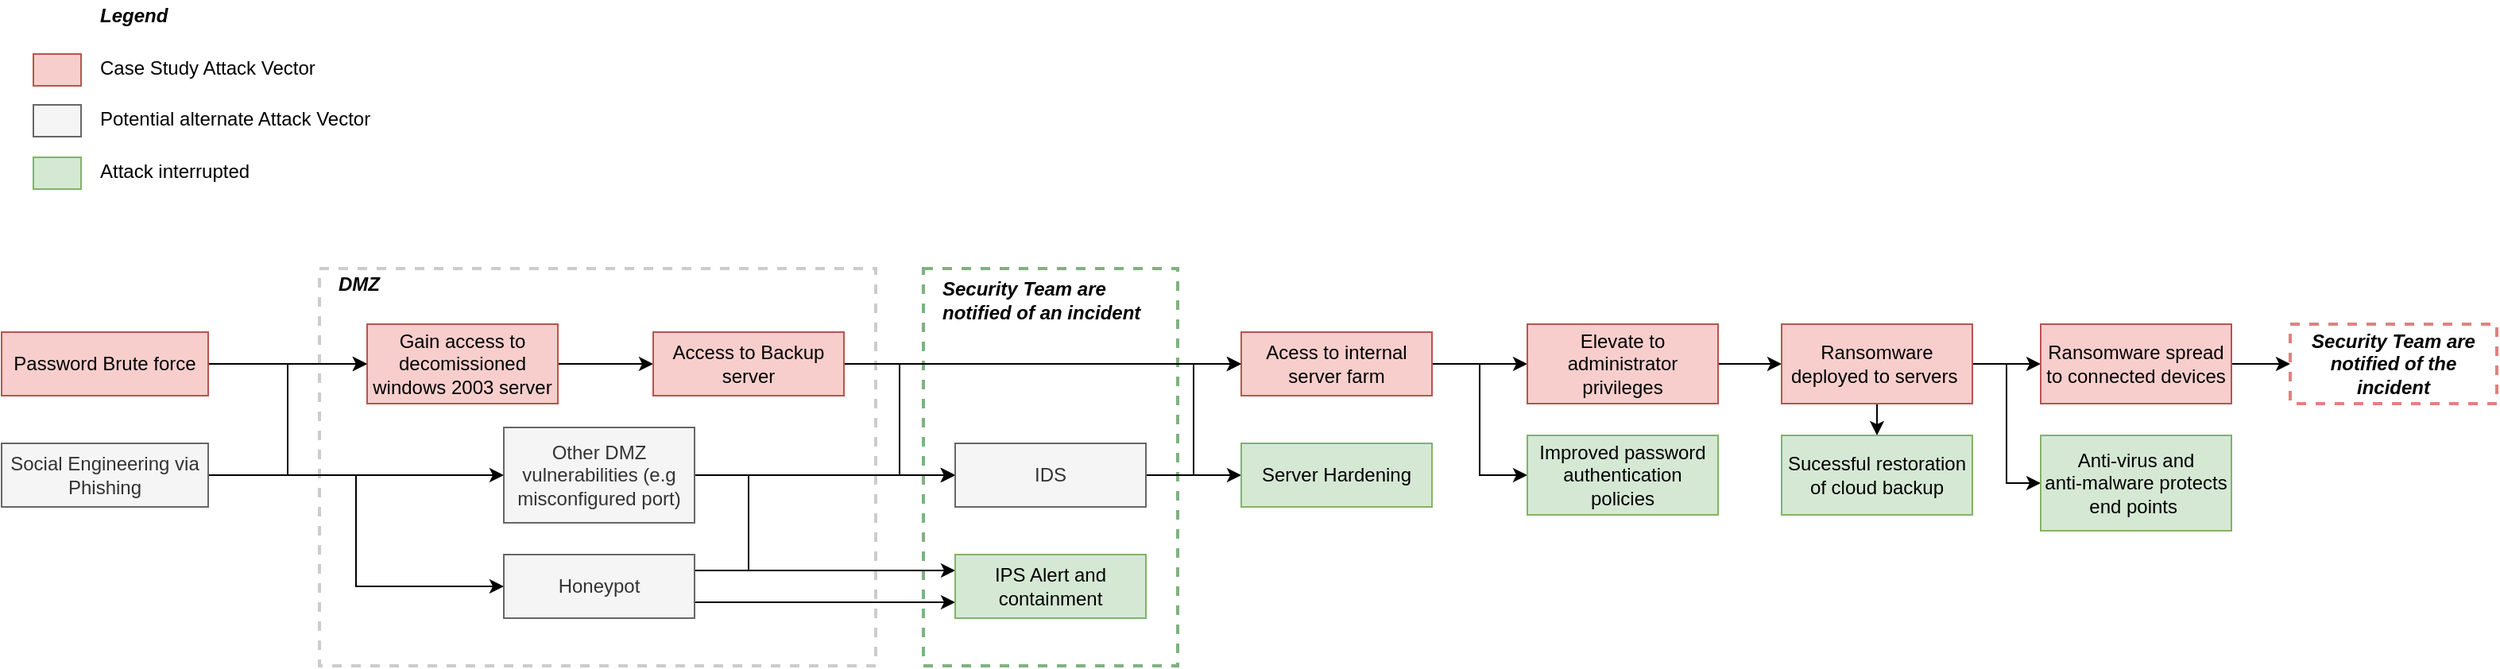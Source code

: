 <mxfile version="17.5.0" type="github">
  <diagram id="C5RBs43oDa-KdzZeNtuy" name="Page-1">
    <mxGraphModel dx="2048" dy="1813" grid="1" gridSize="10" guides="1" tooltips="1" connect="1" arrows="1" fold="1" page="1" pageScale="1" pageWidth="827" pageHeight="1169" math="0" shadow="0">
      <root>
        <mxCell id="WIyWlLk6GJQsqaUBKTNV-0" />
        <mxCell id="WIyWlLk6GJQsqaUBKTNV-1" parent="WIyWlLk6GJQsqaUBKTNV-0" />
        <mxCell id="2Ez0OJCMwSesqM6kdLIF-56" value="" style="whiteSpace=wrap;html=1;fillColor=none;dashed=1;strokeColor=#006600;strokeWidth=2;opacity=50;" vertex="1" parent="WIyWlLk6GJQsqaUBKTNV-1">
          <mxGeometry x="-210" y="-1000" width="160" height="250" as="geometry" />
        </mxCell>
        <mxCell id="2Ez0OJCMwSesqM6kdLIF-14" value="" style="whiteSpace=wrap;html=1;fillColor=none;dashed=1;strokeColor=#CCCCCC;strokeWidth=2;" vertex="1" parent="WIyWlLk6GJQsqaUBKTNV-1">
          <mxGeometry x="-590" y="-1000" width="350" height="250" as="geometry" />
        </mxCell>
        <mxCell id="2Ez0OJCMwSesqM6kdLIF-6" style="edgeStyle=none;rounded=0;orthogonalLoop=1;jettySize=auto;html=1;" edge="1" parent="WIyWlLk6GJQsqaUBKTNV-1" source="WIyWlLk6GJQsqaUBKTNV-3" target="WIyWlLk6GJQsqaUBKTNV-7">
          <mxGeometry relative="1" as="geometry" />
        </mxCell>
        <mxCell id="WIyWlLk6GJQsqaUBKTNV-3" value="Password Brute force" style="rounded=0;whiteSpace=wrap;html=1;fontSize=12;glass=0;strokeWidth=1;shadow=0;fillColor=#f8cecc;strokeColor=#b85450;" parent="WIyWlLk6GJQsqaUBKTNV-1" vertex="1">
          <mxGeometry x="-790" y="-960" width="130" height="40" as="geometry" />
        </mxCell>
        <mxCell id="2Ez0OJCMwSesqM6kdLIF-11" style="edgeStyle=none;shape=connector;rounded=0;orthogonalLoop=1;jettySize=auto;html=1;labelBackgroundColor=default;fontFamily=Helvetica;fontSize=11;fontColor=default;endArrow=classic;strokeColor=default;" edge="1" parent="WIyWlLk6GJQsqaUBKTNV-1" source="WIyWlLk6GJQsqaUBKTNV-7" target="WIyWlLk6GJQsqaUBKTNV-12">
          <mxGeometry relative="1" as="geometry" />
        </mxCell>
        <mxCell id="WIyWlLk6GJQsqaUBKTNV-7" value="Gain access to decomissioned windows 2003 server" style="rounded=0;whiteSpace=wrap;html=1;fontSize=12;glass=0;strokeWidth=1;shadow=0;fillColor=#f8cecc;strokeColor=#b85450;" parent="WIyWlLk6GJQsqaUBKTNV-1" vertex="1">
          <mxGeometry x="-560" y="-965" width="120" height="50" as="geometry" />
        </mxCell>
        <mxCell id="2Ez0OJCMwSesqM6kdLIF-16" style="edgeStyle=none;shape=connector;rounded=0;orthogonalLoop=1;jettySize=auto;html=1;labelBackgroundColor=default;fontFamily=Helvetica;fontSize=11;fontColor=default;endArrow=classic;strokeColor=default;" edge="1" parent="WIyWlLk6GJQsqaUBKTNV-1" source="WIyWlLk6GJQsqaUBKTNV-12" target="2Ez0OJCMwSesqM6kdLIF-12">
          <mxGeometry relative="1" as="geometry" />
        </mxCell>
        <mxCell id="2Ez0OJCMwSesqM6kdLIF-53" style="edgeStyle=elbowEdgeStyle;shape=connector;rounded=0;orthogonalLoop=1;jettySize=auto;html=1;entryX=0;entryY=0.5;entryDx=0;entryDy=0;labelBackgroundColor=default;fontFamily=Helvetica;fontSize=11;fontColor=default;endArrow=classic;strokeColor=default;" edge="1" parent="WIyWlLk6GJQsqaUBKTNV-1" source="WIyWlLk6GJQsqaUBKTNV-12" target="2Ez0OJCMwSesqM6kdLIF-39">
          <mxGeometry relative="1" as="geometry" />
        </mxCell>
        <mxCell id="WIyWlLk6GJQsqaUBKTNV-12" value="Access to Backup server" style="rounded=0;whiteSpace=wrap;html=1;fontSize=12;glass=0;strokeWidth=1;shadow=0;fillColor=#f8cecc;strokeColor=#b85450;" parent="WIyWlLk6GJQsqaUBKTNV-1" vertex="1">
          <mxGeometry x="-380" y="-960" width="120" height="40" as="geometry" />
        </mxCell>
        <mxCell id="2Ez0OJCMwSesqM6kdLIF-1" value="" style="rounded=0;whiteSpace=wrap;html=1;fontSize=12;glass=0;strokeWidth=1;shadow=0;fillColor=#f8cecc;strokeColor=#b85450;" vertex="1" parent="WIyWlLk6GJQsqaUBKTNV-1">
          <mxGeometry x="-770" y="-1135" width="30" height="20" as="geometry" />
        </mxCell>
        <mxCell id="2Ez0OJCMwSesqM6kdLIF-2" value="&lt;font face=&quot;helvetica&quot;&gt;&lt;span style=&quot;background-color: rgb(255 , 255 , 255)&quot;&gt;Case Study Attack Vector&lt;/span&gt;&lt;/font&gt;" style="text;whiteSpace=wrap;html=1;align=left;rounded=0;" vertex="1" parent="WIyWlLk6GJQsqaUBKTNV-1">
          <mxGeometry x="-730" y="-1140" width="170" height="30" as="geometry" />
        </mxCell>
        <mxCell id="2Ez0OJCMwSesqM6kdLIF-3" value="" style="rounded=0;whiteSpace=wrap;html=1;fontSize=12;glass=0;strokeWidth=1;shadow=0;fillColor=#f5f5f5;strokeColor=#666666;fontColor=#333333;" vertex="1" parent="WIyWlLk6GJQsqaUBKTNV-1">
          <mxGeometry x="-770" y="-1103" width="30" height="20" as="geometry" />
        </mxCell>
        <mxCell id="2Ez0OJCMwSesqM6kdLIF-4" value="&lt;font face=&quot;helvetica&quot;&gt;&lt;span style=&quot;background-color: rgb(255 , 255 , 255)&quot;&gt;Potential alternate Attack Vector&lt;/span&gt;&lt;/font&gt;" style="text;whiteSpace=wrap;html=1;align=left;rounded=0;" vertex="1" parent="WIyWlLk6GJQsqaUBKTNV-1">
          <mxGeometry x="-730" y="-1108" width="230" height="30" as="geometry" />
        </mxCell>
        <mxCell id="2Ez0OJCMwSesqM6kdLIF-18" style="edgeStyle=elbowEdgeStyle;shape=connector;rounded=0;orthogonalLoop=1;jettySize=auto;html=1;entryX=0;entryY=0.5;entryDx=0;entryDy=0;labelBackgroundColor=default;fontFamily=Helvetica;fontSize=11;fontColor=default;endArrow=classic;strokeColor=default;" edge="1" parent="WIyWlLk6GJQsqaUBKTNV-1" source="2Ez0OJCMwSesqM6kdLIF-5" target="WIyWlLk6GJQsqaUBKTNV-7">
          <mxGeometry relative="1" as="geometry" />
        </mxCell>
        <mxCell id="2Ez0OJCMwSesqM6kdLIF-21" style="edgeStyle=elbowEdgeStyle;shape=connector;rounded=0;orthogonalLoop=1;jettySize=auto;html=1;labelBackgroundColor=default;fontFamily=Helvetica;fontSize=11;fontColor=default;endArrow=classic;strokeColor=default;" edge="1" parent="WIyWlLk6GJQsqaUBKTNV-1" source="2Ez0OJCMwSesqM6kdLIF-5" target="2Ez0OJCMwSesqM6kdLIF-20">
          <mxGeometry relative="1" as="geometry" />
        </mxCell>
        <mxCell id="2Ez0OJCMwSesqM6kdLIF-22" style="edgeStyle=elbowEdgeStyle;shape=connector;rounded=0;orthogonalLoop=1;jettySize=auto;html=1;labelBackgroundColor=default;fontFamily=Helvetica;fontSize=11;fontColor=default;endArrow=classic;strokeColor=default;" edge="1" parent="WIyWlLk6GJQsqaUBKTNV-1" source="2Ez0OJCMwSesqM6kdLIF-5" target="2Ez0OJCMwSesqM6kdLIF-19">
          <mxGeometry relative="1" as="geometry" />
        </mxCell>
        <mxCell id="2Ez0OJCMwSesqM6kdLIF-5" value="Social Engineering via Phishing" style="rounded=0;whiteSpace=wrap;html=1;fontSize=12;glass=0;strokeWidth=1;shadow=0;fillColor=#f5f5f5;strokeColor=#666666;fontColor=#333333;" vertex="1" parent="WIyWlLk6GJQsqaUBKTNV-1">
          <mxGeometry x="-790" y="-890" width="130" height="40" as="geometry" />
        </mxCell>
        <mxCell id="2Ez0OJCMwSesqM6kdLIF-17" style="edgeStyle=none;shape=connector;rounded=0;orthogonalLoop=1;jettySize=auto;html=1;labelBackgroundColor=default;fontFamily=Helvetica;fontSize=11;fontColor=default;endArrow=classic;strokeColor=default;" edge="1" parent="WIyWlLk6GJQsqaUBKTNV-1" source="2Ez0OJCMwSesqM6kdLIF-12" target="2Ez0OJCMwSesqM6kdLIF-13">
          <mxGeometry relative="1" as="geometry" />
        </mxCell>
        <mxCell id="2Ez0OJCMwSesqM6kdLIF-37" style="edgeStyle=elbowEdgeStyle;shape=connector;rounded=0;orthogonalLoop=1;jettySize=auto;html=1;labelBackgroundColor=default;fontFamily=Helvetica;fontSize=11;fontColor=default;endArrow=classic;strokeColor=default;" edge="1" parent="WIyWlLk6GJQsqaUBKTNV-1" source="2Ez0OJCMwSesqM6kdLIF-12" target="2Ez0OJCMwSesqM6kdLIF-26">
          <mxGeometry relative="1" as="geometry" />
        </mxCell>
        <mxCell id="2Ez0OJCMwSesqM6kdLIF-12" value="Acess to internal server farm" style="rounded=0;whiteSpace=wrap;html=1;fontSize=12;glass=0;strokeWidth=1;shadow=0;fillColor=#f8cecc;strokeColor=#b85450;" vertex="1" parent="WIyWlLk6GJQsqaUBKTNV-1">
          <mxGeometry x="-10" y="-960" width="120" height="40" as="geometry" />
        </mxCell>
        <mxCell id="2Ez0OJCMwSesqM6kdLIF-35" style="edgeStyle=elbowEdgeStyle;shape=connector;rounded=0;orthogonalLoop=1;jettySize=auto;html=1;entryX=0;entryY=0.5;entryDx=0;entryDy=0;labelBackgroundColor=default;fontFamily=Helvetica;fontSize=11;fontColor=default;endArrow=classic;strokeColor=default;" edge="1" parent="WIyWlLk6GJQsqaUBKTNV-1" source="2Ez0OJCMwSesqM6kdLIF-13" target="2Ez0OJCMwSesqM6kdLIF-30">
          <mxGeometry relative="1" as="geometry" />
        </mxCell>
        <mxCell id="2Ez0OJCMwSesqM6kdLIF-13" value="Elevate to administrator privileges" style="rounded=0;whiteSpace=wrap;html=1;fontSize=12;glass=0;strokeWidth=1;shadow=0;fillColor=#f8cecc;strokeColor=#b85450;" vertex="1" parent="WIyWlLk6GJQsqaUBKTNV-1">
          <mxGeometry x="170" y="-965" width="120" height="50" as="geometry" />
        </mxCell>
        <mxCell id="2Ez0OJCMwSesqM6kdLIF-15" value="DMZ" style="text;html=1;resizable=0;autosize=1;align=left;verticalAlign=middle;points=[];fillColor=none;strokeColor=none;rounded=0;fontStyle=3" vertex="1" parent="WIyWlLk6GJQsqaUBKTNV-1">
          <mxGeometry x="-580" y="-1000" width="40" height="20" as="geometry" />
        </mxCell>
        <mxCell id="2Ez0OJCMwSesqM6kdLIF-40" style="edgeStyle=elbowEdgeStyle;shape=connector;rounded=0;orthogonalLoop=1;jettySize=auto;html=1;labelBackgroundColor=default;fontFamily=Helvetica;fontSize=11;fontColor=default;endArrow=classic;strokeColor=default;" edge="1" parent="WIyWlLk6GJQsqaUBKTNV-1" source="2Ez0OJCMwSesqM6kdLIF-19" target="2Ez0OJCMwSesqM6kdLIF-39">
          <mxGeometry relative="1" as="geometry" />
        </mxCell>
        <mxCell id="2Ez0OJCMwSesqM6kdLIF-52" style="edgeStyle=elbowEdgeStyle;shape=connector;rounded=0;orthogonalLoop=1;jettySize=auto;html=1;entryX=0;entryY=0.25;entryDx=0;entryDy=0;labelBackgroundColor=default;fontFamily=Helvetica;fontSize=11;fontColor=default;endArrow=classic;strokeColor=default;" edge="1" parent="WIyWlLk6GJQsqaUBKTNV-1" source="2Ez0OJCMwSesqM6kdLIF-19" target="2Ez0OJCMwSesqM6kdLIF-23">
          <mxGeometry relative="1" as="geometry">
            <Array as="points">
              <mxPoint x="-320" y="-870" />
            </Array>
          </mxGeometry>
        </mxCell>
        <mxCell id="2Ez0OJCMwSesqM6kdLIF-19" value="Other DMZ vulnerabilities (e.g misconfigured port)" style="rounded=0;whiteSpace=wrap;html=1;fontSize=12;glass=0;strokeWidth=1;shadow=0;fillColor=#f5f5f5;strokeColor=#666666;fontColor=#333333;" vertex="1" parent="WIyWlLk6GJQsqaUBKTNV-1">
          <mxGeometry x="-474" y="-900" width="120" height="60" as="geometry" />
        </mxCell>
        <mxCell id="2Ez0OJCMwSesqM6kdLIF-50" style="edgeStyle=elbowEdgeStyle;shape=connector;rounded=0;orthogonalLoop=1;jettySize=auto;html=1;exitX=1;exitY=0.25;exitDx=0;exitDy=0;labelBackgroundColor=default;fontFamily=Helvetica;fontSize=11;fontColor=default;endArrow=classic;strokeColor=default;" edge="1" parent="WIyWlLk6GJQsqaUBKTNV-1" source="2Ez0OJCMwSesqM6kdLIF-20" target="2Ez0OJCMwSesqM6kdLIF-39">
          <mxGeometry relative="1" as="geometry">
            <Array as="points">
              <mxPoint x="-320" y="-870" />
            </Array>
          </mxGeometry>
        </mxCell>
        <mxCell id="2Ez0OJCMwSesqM6kdLIF-51" style="edgeStyle=elbowEdgeStyle;shape=connector;rounded=0;orthogonalLoop=1;jettySize=auto;html=1;exitX=1;exitY=0.75;exitDx=0;exitDy=0;entryX=0;entryY=0.75;entryDx=0;entryDy=0;labelBackgroundColor=default;fontFamily=Helvetica;fontSize=11;fontColor=default;endArrow=classic;strokeColor=default;" edge="1" parent="WIyWlLk6GJQsqaUBKTNV-1" source="2Ez0OJCMwSesqM6kdLIF-20" target="2Ez0OJCMwSesqM6kdLIF-23">
          <mxGeometry relative="1" as="geometry" />
        </mxCell>
        <mxCell id="2Ez0OJCMwSesqM6kdLIF-20" value="Honeypot" style="rounded=0;whiteSpace=wrap;html=1;fontSize=12;glass=0;strokeWidth=1;shadow=0;fillColor=#f5f5f5;strokeColor=#666666;fontColor=#333333;" vertex="1" parent="WIyWlLk6GJQsqaUBKTNV-1">
          <mxGeometry x="-474" y="-820" width="120" height="40" as="geometry" />
        </mxCell>
        <mxCell id="2Ez0OJCMwSesqM6kdLIF-23" value="IPS Alert and containment" style="rounded=0;whiteSpace=wrap;html=1;fontSize=12;glass=0;strokeWidth=1;shadow=0;fillColor=#d5e8d4;strokeColor=#82b366;" vertex="1" parent="WIyWlLk6GJQsqaUBKTNV-1">
          <mxGeometry x="-190" y="-820" width="120" height="40" as="geometry" />
        </mxCell>
        <mxCell id="2Ez0OJCMwSesqM6kdLIF-26" value="Improved password authentication policies" style="rounded=0;whiteSpace=wrap;html=1;fontSize=12;glass=0;strokeWidth=1;shadow=0;fillColor=#d5e8d4;strokeColor=#82b366;" vertex="1" parent="WIyWlLk6GJQsqaUBKTNV-1">
          <mxGeometry x="170" y="-895" width="120" height="50" as="geometry" />
        </mxCell>
        <mxCell id="2Ez0OJCMwSesqM6kdLIF-27" value="" style="rounded=0;whiteSpace=wrap;html=1;fontSize=12;glass=0;strokeWidth=1;shadow=0;fillColor=#d5e8d4;strokeColor=#82b366;" vertex="1" parent="WIyWlLk6GJQsqaUBKTNV-1">
          <mxGeometry x="-770" y="-1070" width="30" height="20" as="geometry" />
        </mxCell>
        <mxCell id="2Ez0OJCMwSesqM6kdLIF-28" value="&lt;font face=&quot;helvetica&quot;&gt;&lt;span style=&quot;background-color: rgb(255 , 255 , 255)&quot;&gt;Attack interrupted&lt;/span&gt;&lt;/font&gt;" style="text;whiteSpace=wrap;html=1;align=left;rounded=0;" vertex="1" parent="WIyWlLk6GJQsqaUBKTNV-1">
          <mxGeometry x="-730" y="-1075" width="230" height="30" as="geometry" />
        </mxCell>
        <mxCell id="2Ez0OJCMwSesqM6kdLIF-33" style="edgeStyle=elbowEdgeStyle;shape=connector;rounded=0;orthogonalLoop=1;jettySize=auto;html=1;entryX=0;entryY=0.5;entryDx=0;entryDy=0;labelBackgroundColor=default;fontFamily=Helvetica;fontSize=11;fontColor=default;endArrow=classic;strokeColor=default;" edge="1" parent="WIyWlLk6GJQsqaUBKTNV-1" source="2Ez0OJCMwSesqM6kdLIF-30" target="2Ez0OJCMwSesqM6kdLIF-32">
          <mxGeometry relative="1" as="geometry" />
        </mxCell>
        <mxCell id="2Ez0OJCMwSesqM6kdLIF-34" style="edgeStyle=elbowEdgeStyle;shape=connector;rounded=0;orthogonalLoop=1;jettySize=auto;html=1;labelBackgroundColor=default;fontFamily=Helvetica;fontSize=11;fontColor=default;endArrow=classic;strokeColor=default;" edge="1" parent="WIyWlLk6GJQsqaUBKTNV-1" source="2Ez0OJCMwSesqM6kdLIF-30" target="2Ez0OJCMwSesqM6kdLIF-31">
          <mxGeometry relative="1" as="geometry" />
        </mxCell>
        <mxCell id="2Ez0OJCMwSesqM6kdLIF-45" style="edgeStyle=elbowEdgeStyle;shape=connector;rounded=0;orthogonalLoop=1;jettySize=auto;html=1;entryX=0.5;entryY=0;entryDx=0;entryDy=0;labelBackgroundColor=default;fontFamily=Helvetica;fontSize=11;fontColor=default;endArrow=classic;strokeColor=default;" edge="1" parent="WIyWlLk6GJQsqaUBKTNV-1" source="2Ez0OJCMwSesqM6kdLIF-30" target="2Ez0OJCMwSesqM6kdLIF-42">
          <mxGeometry relative="1" as="geometry" />
        </mxCell>
        <mxCell id="2Ez0OJCMwSesqM6kdLIF-30" value="Ransomware deployed to servers&amp;nbsp;" style="rounded=0;whiteSpace=wrap;html=1;fontSize=12;glass=0;strokeWidth=1;shadow=0;fillColor=#f8cecc;strokeColor=#b85450;" vertex="1" parent="WIyWlLk6GJQsqaUBKTNV-1">
          <mxGeometry x="330" y="-965" width="120" height="50" as="geometry" />
        </mxCell>
        <mxCell id="2Ez0OJCMwSesqM6kdLIF-63" style="edgeStyle=elbowEdgeStyle;shape=connector;rounded=0;orthogonalLoop=1;jettySize=auto;html=1;exitX=1;exitY=0.5;exitDx=0;exitDy=0;labelBackgroundColor=default;fontFamily=Helvetica;fontSize=11;fontColor=default;endArrow=classic;strokeColor=default;" edge="1" parent="WIyWlLk6GJQsqaUBKTNV-1" source="2Ez0OJCMwSesqM6kdLIF-31" target="2Ez0OJCMwSesqM6kdLIF-62">
          <mxGeometry relative="1" as="geometry" />
        </mxCell>
        <mxCell id="2Ez0OJCMwSesqM6kdLIF-31" value="Ransomware spread to connected devices" style="rounded=0;whiteSpace=wrap;html=1;fontSize=12;glass=0;strokeWidth=1;shadow=0;fillColor=#f8cecc;strokeColor=#b85450;" vertex="1" parent="WIyWlLk6GJQsqaUBKTNV-1">
          <mxGeometry x="493" y="-965" width="120" height="50" as="geometry" />
        </mxCell>
        <mxCell id="2Ez0OJCMwSesqM6kdLIF-32" value="Anti-virus and &lt;br&gt;anti-malware protects end points&amp;nbsp;" style="rounded=0;whiteSpace=wrap;html=1;fontSize=12;glass=0;strokeWidth=1;shadow=0;fillColor=#d5e8d4;strokeColor=#82b366;" vertex="1" parent="WIyWlLk6GJQsqaUBKTNV-1">
          <mxGeometry x="493" y="-895" width="120" height="60" as="geometry" />
        </mxCell>
        <mxCell id="2Ez0OJCMwSesqM6kdLIF-41" style="edgeStyle=elbowEdgeStyle;shape=connector;rounded=0;orthogonalLoop=1;jettySize=auto;html=1;labelBackgroundColor=default;fontFamily=Helvetica;fontSize=11;fontColor=default;endArrow=classic;strokeColor=default;" edge="1" parent="WIyWlLk6GJQsqaUBKTNV-1" source="2Ez0OJCMwSesqM6kdLIF-39" target="2Ez0OJCMwSesqM6kdLIF-12">
          <mxGeometry relative="1" as="geometry" />
        </mxCell>
        <mxCell id="2Ez0OJCMwSesqM6kdLIF-48" style="edgeStyle=elbowEdgeStyle;shape=connector;rounded=0;orthogonalLoop=1;jettySize=auto;html=1;labelBackgroundColor=default;fontFamily=Helvetica;fontSize=11;fontColor=default;endArrow=classic;strokeColor=default;" edge="1" parent="WIyWlLk6GJQsqaUBKTNV-1" source="2Ez0OJCMwSesqM6kdLIF-39" target="2Ez0OJCMwSesqM6kdLIF-47">
          <mxGeometry relative="1" as="geometry" />
        </mxCell>
        <mxCell id="2Ez0OJCMwSesqM6kdLIF-39" value="IDS" style="rounded=0;whiteSpace=wrap;html=1;fontSize=12;glass=0;strokeWidth=1;shadow=0;fillColor=#f5f5f5;strokeColor=#666666;fontColor=#333333;" vertex="1" parent="WIyWlLk6GJQsqaUBKTNV-1">
          <mxGeometry x="-190" y="-890" width="120" height="40" as="geometry" />
        </mxCell>
        <mxCell id="2Ez0OJCMwSesqM6kdLIF-42" value="Sucessful restoration of cloud backup" style="rounded=0;whiteSpace=wrap;html=1;fontSize=12;glass=0;strokeWidth=1;shadow=0;fillColor=#d5e8d4;strokeColor=#82b366;" vertex="1" parent="WIyWlLk6GJQsqaUBKTNV-1">
          <mxGeometry x="330" y="-895" width="120" height="50" as="geometry" />
        </mxCell>
        <mxCell id="2Ez0OJCMwSesqM6kdLIF-47" value="Server Hardening" style="rounded=0;whiteSpace=wrap;html=1;fontSize=12;glass=0;strokeWidth=1;shadow=0;fillColor=#d5e8d4;strokeColor=#82b366;" vertex="1" parent="WIyWlLk6GJQsqaUBKTNV-1">
          <mxGeometry x="-10" y="-890" width="120" height="40" as="geometry" />
        </mxCell>
        <mxCell id="2Ez0OJCMwSesqM6kdLIF-57" value="Security Team are &lt;br&gt;notified of an incident" style="text;html=1;resizable=0;autosize=1;align=left;verticalAlign=middle;points=[];fillColor=none;strokeColor=none;rounded=0;fontStyle=3" vertex="1" parent="WIyWlLk6GJQsqaUBKTNV-1">
          <mxGeometry x="-200" y="-995" width="140" height="30" as="geometry" />
        </mxCell>
        <mxCell id="2Ez0OJCMwSesqM6kdLIF-62" value="&lt;b&gt;&lt;i&gt;Security Team are notified of the incident&lt;/i&gt;&lt;/b&gt;" style="whiteSpace=wrap;html=1;fillColor=none;dashed=1;strokeColor=#CC0000;strokeWidth=2;opacity=50;" vertex="1" parent="WIyWlLk6GJQsqaUBKTNV-1">
          <mxGeometry x="650" y="-965" width="130" height="50" as="geometry" />
        </mxCell>
        <mxCell id="2Ez0OJCMwSesqM6kdLIF-64" style="edgeStyle=elbowEdgeStyle;shape=connector;rounded=0;orthogonalLoop=1;jettySize=auto;html=1;entryX=0.5;entryY=1;entryDx=0;entryDy=0;labelBackgroundColor=default;fontFamily=Helvetica;fontSize=11;fontColor=default;endArrow=classic;strokeColor=default;" edge="1" parent="WIyWlLk6GJQsqaUBKTNV-1" source="2Ez0OJCMwSesqM6kdLIF-39" target="2Ez0OJCMwSesqM6kdLIF-39">
          <mxGeometry relative="1" as="geometry" />
        </mxCell>
        <mxCell id="2Ez0OJCMwSesqM6kdLIF-65" value="Legend" style="text;html=1;resizable=0;autosize=1;align=left;verticalAlign=middle;points=[];fillColor=none;strokeColor=none;rounded=0;fontStyle=3" vertex="1" parent="WIyWlLk6GJQsqaUBKTNV-1">
          <mxGeometry x="-730" y="-1169" width="60" height="20" as="geometry" />
        </mxCell>
      </root>
    </mxGraphModel>
  </diagram>
</mxfile>
